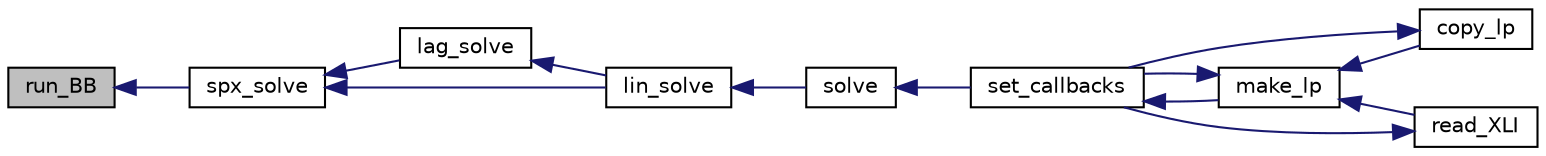 digraph "run_BB"
{
  edge [fontname="Helvetica",fontsize="10",labelfontname="Helvetica",labelfontsize="10"];
  node [fontname="Helvetica",fontsize="10",shape=record];
  rankdir="LR";
  Node950 [label="run_BB",height=0.2,width=0.4,color="black", fillcolor="grey75", style="filled", fontcolor="black"];
  Node950 -> Node951 [dir="back",color="midnightblue",fontsize="10",style="solid",fontname="Helvetica"];
  Node951 [label="spx_solve",height=0.2,width=0.4,color="black", fillcolor="white", style="filled",URL="$d1/d0a/lp__simplex_8h.html#a3effc8b68c1fb21095e7324d83d0dbf7"];
  Node951 -> Node952 [dir="back",color="midnightblue",fontsize="10",style="solid",fontname="Helvetica"];
  Node952 [label="lag_solve",height=0.2,width=0.4,color="black", fillcolor="white", style="filled",URL="$d1/d0a/lp__simplex_8h.html#a320e9e82c06466267a7cb7844c7767b8"];
  Node952 -> Node953 [dir="back",color="midnightblue",fontsize="10",style="solid",fontname="Helvetica"];
  Node953 [label="lin_solve",height=0.2,width=0.4,color="black", fillcolor="white", style="filled",URL="$d1/d0a/lp__simplex_8h.html#a794b0beb471eb7ece9a694717b65b947"];
  Node953 -> Node954 [dir="back",color="midnightblue",fontsize="10",style="solid",fontname="Helvetica"];
  Node954 [label="solve",height=0.2,width=0.4,color="black", fillcolor="white", style="filled",URL="$df/df7/lp__lib_8h.html#a0f4da3a192397e77e6fe92704d4fad3f"];
  Node954 -> Node955 [dir="back",color="midnightblue",fontsize="10",style="solid",fontname="Helvetica"];
  Node955 [label="set_callbacks",height=0.2,width=0.4,color="black", fillcolor="white", style="filled",URL="$df/df7/lp__lib_8h.html#a929e8acb9704f61e16927c915c15cd07"];
  Node955 -> Node956 [dir="back",color="midnightblue",fontsize="10",style="solid",fontname="Helvetica"];
  Node956 [label="make_lp",height=0.2,width=0.4,color="black", fillcolor="white", style="filled",URL="$df/df7/lp__lib_8h.html#a68a0333d84dd944f67e2a0ec72e346a9"];
  Node956 -> Node957 [dir="back",color="midnightblue",fontsize="10",style="solid",fontname="Helvetica"];
  Node957 [label="copy_lp",height=0.2,width=0.4,color="black", fillcolor="white", style="filled",URL="$df/df7/lp__lib_8h.html#aca83ecdbc200b414db491306f3070ae9"];
  Node957 -> Node955 [dir="back",color="midnightblue",fontsize="10",style="solid",fontname="Helvetica"];
  Node956 -> Node955 [dir="back",color="midnightblue",fontsize="10",style="solid",fontname="Helvetica"];
  Node956 -> Node958 [dir="back",color="midnightblue",fontsize="10",style="solid",fontname="Helvetica"];
  Node958 [label="read_XLI",height=0.2,width=0.4,color="black", fillcolor="white", style="filled",URL="$df/df7/lp__lib_8h.html#a351dd803960ab0dae2b39f2c65d3a58d"];
  Node958 -> Node955 [dir="back",color="midnightblue",fontsize="10",style="solid",fontname="Helvetica"];
  Node951 -> Node953 [dir="back",color="midnightblue",fontsize="10",style="solid",fontname="Helvetica"];
}
